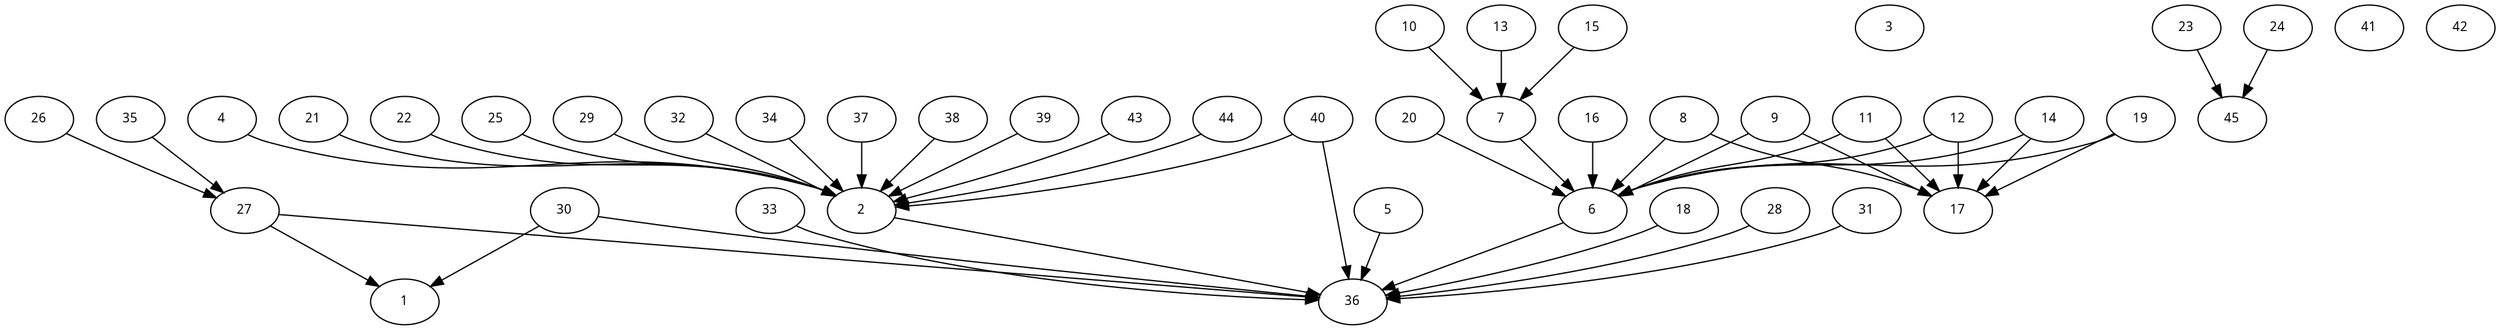 digraph G {

    graph [fontsize=10 fontname="Verdana"];
    node [fontsize=10 fontname="Verdana"];
1;
2;
3;
4;
5;
6;
7;
8;
9;
10;
11;
12;
13;
14;
15;
16;
17;
18;
19;
20;
21;
22;
23;
24;
25;
26;
27;
28;
29;
30;
31;
32;
33;
34;
35;
36;
37;
38;
39;
40;
41;
42;
43;
44;
45;
2 -> 36;
4 -> 2;
5 -> 36;
6 -> 36;
7 -> 6;
8 -> 6;
8 -> 17;
9 -> 6;
9 -> 17;
10 -> 7;
11 -> 6;
11 -> 17;
12 -> 6;
12 -> 17;
13 -> 7;
14 -> 6;
14 -> 17;
15 -> 7;
16 -> 6;
18 -> 36;
19 -> 6;
19 -> 17;
20 -> 6;
21 -> 2;
22 -> 2;
23 -> 45;
24 -> 45;
25 -> 2;
26 -> 27;
27 -> 1;
27 -> 36;
28 -> 36;
29 -> 2;
30 -> 1;
30 -> 36;
31 -> 36;
32 -> 2;
33 -> 36;
34 -> 2;
35 -> 27;
37 -> 2;
38 -> 2;
39 -> 2;
40 -> 2;
40 -> 36;
43 -> 2;
44 -> 2;
}
